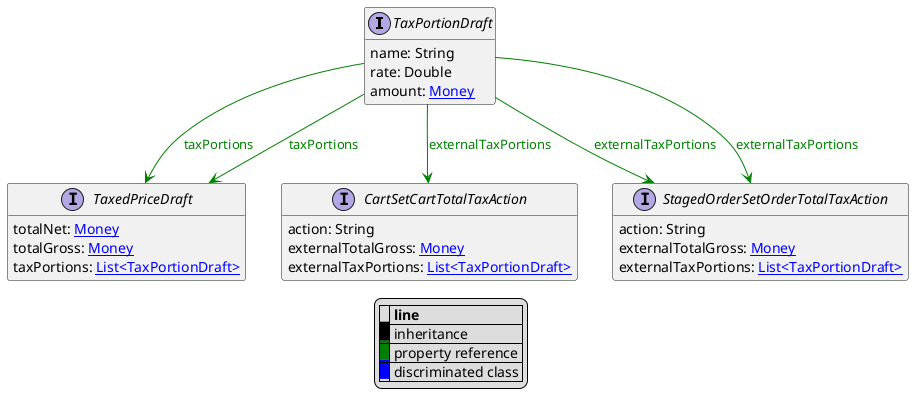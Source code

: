 @startuml

hide empty fields
hide empty methods
legend
|= |= line |
|<back:black>   </back>| inheritance |
|<back:green>   </back>| property reference |
|<back:blue>   </back>| discriminated class |
endlegend
interface TaxPortionDraft [[TaxPortionDraft.svg]]  {
    name: String
    rate: Double
    amount: [[Money.svg Money]]
}



interface TaxedPriceDraft [[TaxedPriceDraft.svg]]  {
    totalNet: [[Money.svg Money]]
    totalGross: [[Money.svg Money]]
    taxPortions: [[TaxPortionDraft.svg List<TaxPortionDraft>]]
}
interface CartSetCartTotalTaxAction [[CartSetCartTotalTaxAction.svg]]  {
    action: String
    externalTotalGross: [[Money.svg Money]]
    externalTaxPortions: [[TaxPortionDraft.svg List<TaxPortionDraft>]]
}
interface StagedOrderSetOrderTotalTaxAction [[StagedOrderSetOrderTotalTaxAction.svg]]  {
    action: String
    externalTotalGross: [[Money.svg Money]]
    externalTaxPortions: [[TaxPortionDraft.svg List<TaxPortionDraft>]]
}

TaxPortionDraft --> TaxedPriceDraft #green;text:green : "taxPortions"
TaxPortionDraft --> TaxedPriceDraft #green;text:green : "taxPortions"
TaxPortionDraft --> CartSetCartTotalTaxAction #green;text:green : "externalTaxPortions"
TaxPortionDraft --> StagedOrderSetOrderTotalTaxAction #green;text:green : "externalTaxPortions"
TaxPortionDraft --> StagedOrderSetOrderTotalTaxAction #green;text:green : "externalTaxPortions"
@enduml
